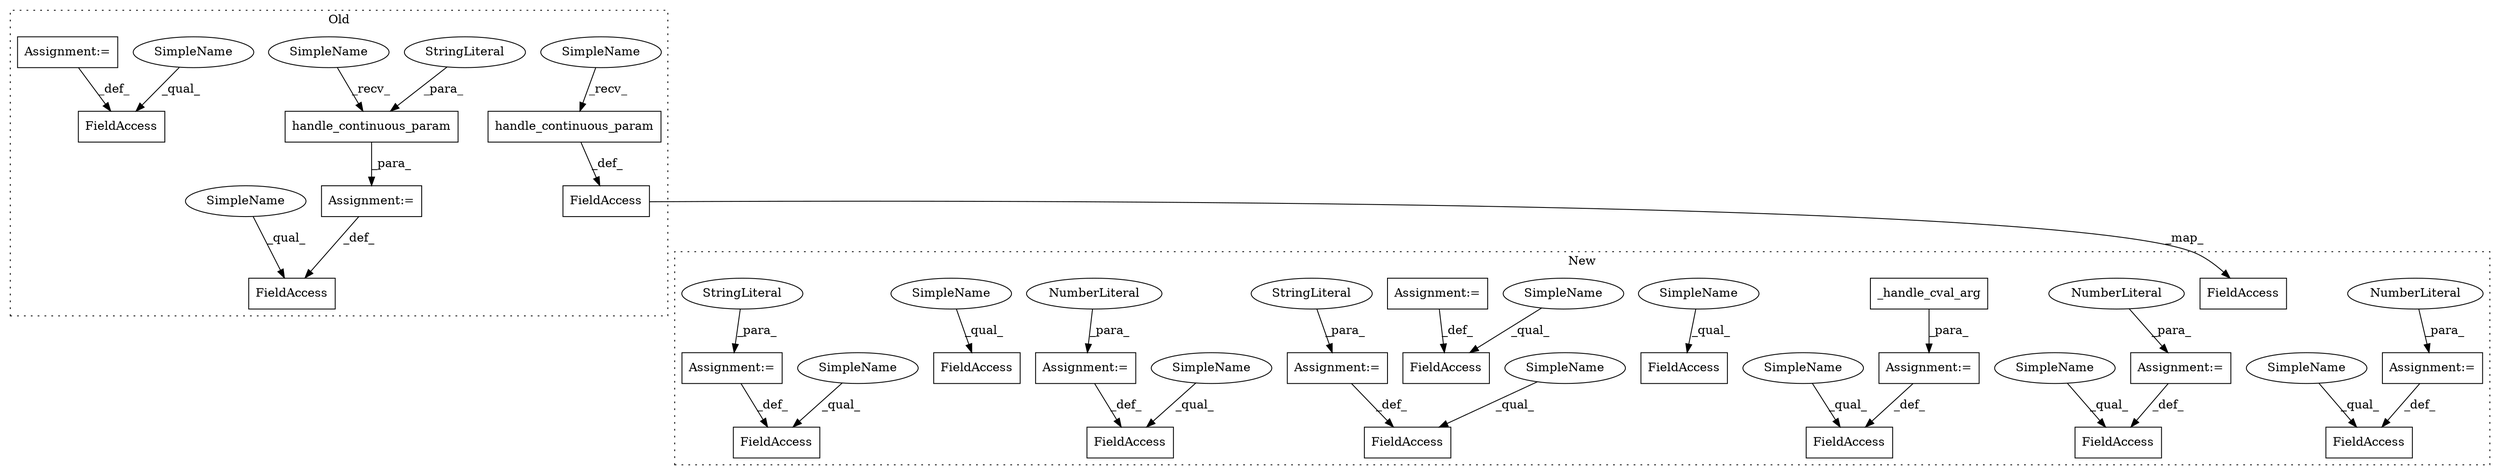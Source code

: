 digraph G {
subgraph cluster0 {
1 [label="handle_continuous_param" a="32" s="6096,6190" l="24,1" shape="box"];
4 [label="StringLiteral" a="45" s="6136" l="17" shape="ellipse"];
5 [label="FieldAccess" a="22" s="6064" l="20" shape="box"];
6 [label="FieldAccess" a="22" s="5807" l="22" shape="box"];
8 [label="handle_continuous_param" a="32" s="5841,5939" l="24,1" shape="box"];
9 [label="FieldAccess" a="22" s="5946" l="15" shape="box"];
20 [label="Assignment:=" a="7" s="6084" l="1" shape="box"];
30 [label="Assignment:=" a="7" s="5961" l="1" shape="box"];
32 [label="SimpleName" a="42" s="5830" l="10" shape="ellipse"];
33 [label="SimpleName" a="42" s="6085" l="10" shape="ellipse"];
34 [label="SimpleName" a="42" s="5946" l="4" shape="ellipse"];
35 [label="SimpleName" a="42" s="6064" l="4" shape="ellipse"];
label = "Old";
style="dotted";
}
subgraph cluster1 {
2 [label="_handle_cval_arg" a="32" s="87636,87657" l="17,1" shape="box"];
3 [label="FieldAccess" a="22" s="87626" l="9" shape="box"];
7 [label="FieldAccess" a="22" s="87479" l="10" shape="box"];
10 [label="FieldAccess" a="22" s="87956" l="28" shape="box"];
11 [label="FieldAccess" a="22" s="88001" l="19" shape="box"];
12 [label="FieldAccess" a="22" s="87580" l="10" shape="box"];
13 [label="FieldAccess" a="22" s="87920" l="19" shape="box"];
14 [label="FieldAccess" a="22" s="87794" l="22" shape="box"];
15 [label="FieldAccess" a="22" s="87855" l="20" shape="box"];
16 [label="FieldAccess" a="22" s="87707" l="22" shape="box"];
17 [label="FieldAccess" a="22" s="88030" l="28" shape="box"];
18 [label="Assignment:=" a="7" s="87875" l="1" shape="box"];
19 [label="NumberLiteral" a="34" s="87876" l="1" shape="ellipse"];
21 [label="Assignment:=" a="7" s="87635" l="1" shape="box"];
22 [label="Assignment:=" a="7" s="88058" l="1" shape="box"];
23 [label="NumberLiteral" a="34" s="88059" l="1" shape="ellipse"];
24 [label="Assignment:=" a="7" s="88020" l="1" shape="box"];
25 [label="NumberLiteral" a="34" s="88021" l="3" shape="ellipse"];
26 [label="Assignment:=" a="7" s="87984" l="1" shape="box"];
27 [label="StringLiteral" a="45" s="87985" l="10" shape="ellipse"];
28 [label="Assignment:=" a="7" s="87939" l="1" shape="box"];
29 [label="StringLiteral" a="45" s="87940" l="10" shape="ellipse"];
31 [label="Assignment:=" a="7" s="87816" l="1" shape="box"];
36 [label="SimpleName" a="42" s="87580" l="4" shape="ellipse"];
37 [label="SimpleName" a="42" s="88030" l="4" shape="ellipse"];
38 [label="SimpleName" a="42" s="87707" l="4" shape="ellipse"];
39 [label="SimpleName" a="42" s="87956" l="4" shape="ellipse"];
40 [label="SimpleName" a="42" s="87855" l="4" shape="ellipse"];
41 [label="SimpleName" a="42" s="87920" l="4" shape="ellipse"];
42 [label="SimpleName" a="42" s="87794" l="4" shape="ellipse"];
43 [label="SimpleName" a="42" s="87626" l="4" shape="ellipse"];
44 [label="SimpleName" a="42" s="88001" l="4" shape="ellipse"];
label = "New";
style="dotted";
}
1 -> 20 [label="_para_"];
2 -> 21 [label="_para_"];
4 -> 1 [label="_para_"];
6 -> 7 [label="_map_"];
8 -> 6 [label="_def_"];
18 -> 15 [label="_def_"];
19 -> 18 [label="_para_"];
20 -> 5 [label="_def_"];
21 -> 3 [label="_def_"];
22 -> 17 [label="_def_"];
23 -> 22 [label="_para_"];
24 -> 11 [label="_def_"];
25 -> 24 [label="_para_"];
26 -> 10 [label="_def_"];
27 -> 26 [label="_para_"];
28 -> 13 [label="_def_"];
29 -> 28 [label="_para_"];
30 -> 9 [label="_def_"];
31 -> 14 [label="_def_"];
32 -> 8 [label="_recv_"];
33 -> 1 [label="_recv_"];
34 -> 9 [label="_qual_"];
35 -> 5 [label="_qual_"];
36 -> 12 [label="_qual_"];
37 -> 17 [label="_qual_"];
38 -> 16 [label="_qual_"];
39 -> 10 [label="_qual_"];
40 -> 15 [label="_qual_"];
41 -> 13 [label="_qual_"];
42 -> 14 [label="_qual_"];
43 -> 3 [label="_qual_"];
44 -> 11 [label="_qual_"];
}